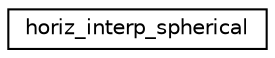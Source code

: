 digraph "Graphical Class Hierarchy"
{
 // INTERACTIVE_SVG=YES
 // LATEX_PDF_SIZE
  edge [fontname="Helvetica",fontsize="10",labelfontname="Helvetica",labelfontsize="10"];
  node [fontname="Helvetica",fontsize="10",shape=record];
  rankdir="LR";
  Node0 [label="horiz_interp_spherical",height=0.2,width=0.4,color="black", fillcolor="white", style="filled",URL="$interfacehoriz__interp__spherical__mod_1_1horiz__interp__spherical.html",tooltip=" "];
}
